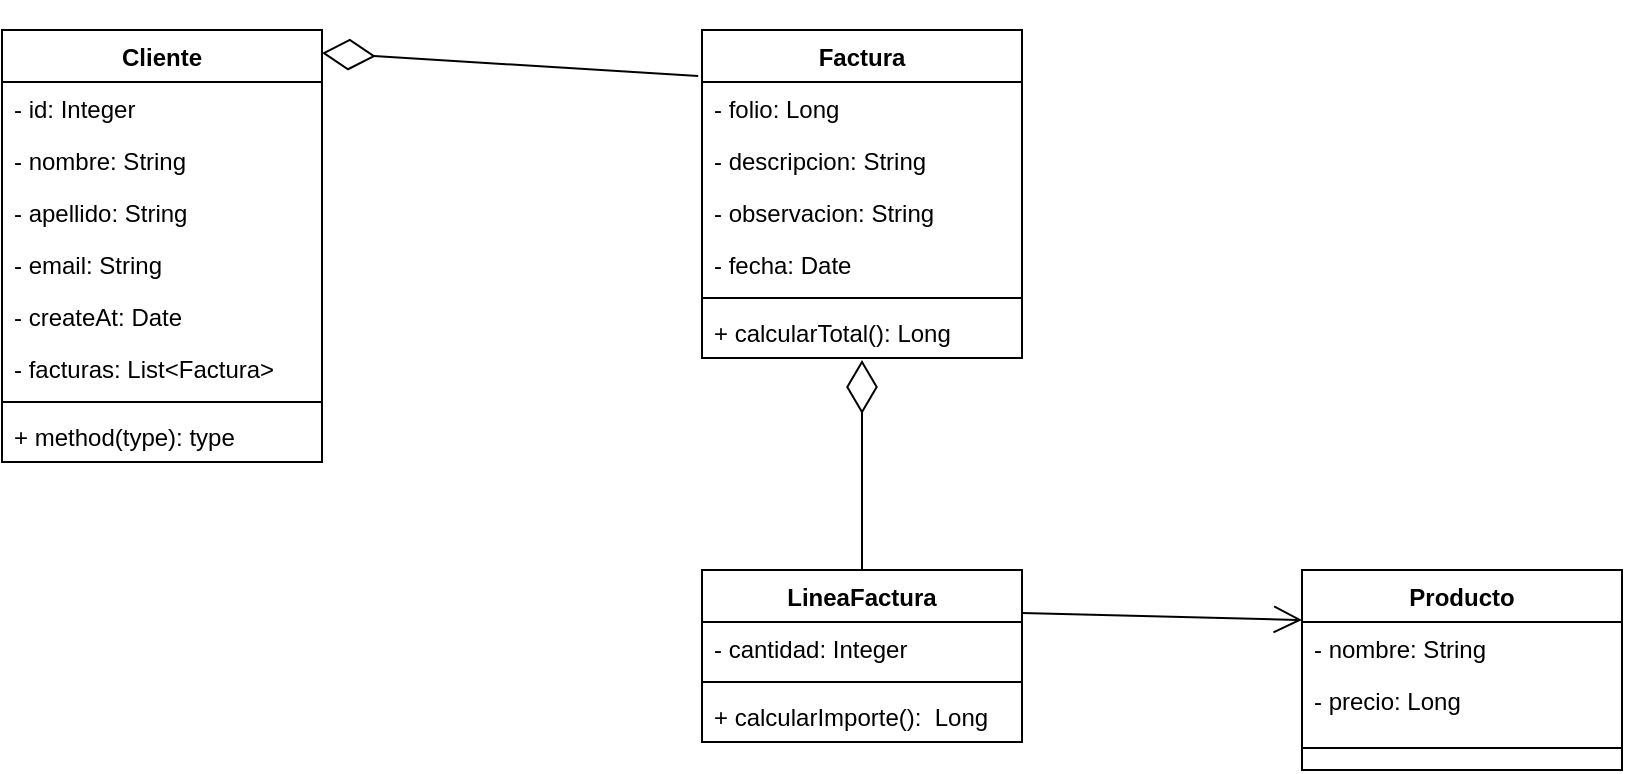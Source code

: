 <mxfile version="21.2.1" type="device">
  <diagram name="Página-1" id="cLF5eIpNOkziuZbFfzpT">
    <mxGraphModel dx="1434" dy="844" grid="1" gridSize="10" guides="1" tooltips="1" connect="1" arrows="1" fold="1" page="1" pageScale="1" pageWidth="827" pageHeight="1169" math="0" shadow="0">
      <root>
        <mxCell id="0" />
        <mxCell id="1" parent="0" />
        <mxCell id="TUjRTblbZj9XdDHZyM_n-1" value="Cliente" style="swimlane;fontStyle=1;align=center;verticalAlign=top;childLayout=stackLayout;horizontal=1;startSize=26;horizontalStack=0;resizeParent=1;resizeParentMax=0;resizeLast=0;collapsible=1;marginBottom=0;whiteSpace=wrap;html=1;" vertex="1" parent="1">
          <mxGeometry x="130" y="150" width="160" height="216" as="geometry" />
        </mxCell>
        <mxCell id="TUjRTblbZj9XdDHZyM_n-2" value="- id: Integer" style="text;strokeColor=none;fillColor=none;align=left;verticalAlign=top;spacingLeft=4;spacingRight=4;overflow=hidden;rotatable=0;points=[[0,0.5],[1,0.5]];portConstraint=eastwest;whiteSpace=wrap;html=1;" vertex="1" parent="TUjRTblbZj9XdDHZyM_n-1">
          <mxGeometry y="26" width="160" height="26" as="geometry" />
        </mxCell>
        <mxCell id="TUjRTblbZj9XdDHZyM_n-25" value="- nombre: String" style="text;strokeColor=none;fillColor=none;align=left;verticalAlign=top;spacingLeft=4;spacingRight=4;overflow=hidden;rotatable=0;points=[[0,0.5],[1,0.5]];portConstraint=eastwest;whiteSpace=wrap;html=1;" vertex="1" parent="TUjRTblbZj9XdDHZyM_n-1">
          <mxGeometry y="52" width="160" height="26" as="geometry" />
        </mxCell>
        <mxCell id="TUjRTblbZj9XdDHZyM_n-23" value="- apellido: String" style="text;strokeColor=none;fillColor=none;align=left;verticalAlign=top;spacingLeft=4;spacingRight=4;overflow=hidden;rotatable=0;points=[[0,0.5],[1,0.5]];portConstraint=eastwest;whiteSpace=wrap;html=1;" vertex="1" parent="TUjRTblbZj9XdDHZyM_n-1">
          <mxGeometry y="78" width="160" height="26" as="geometry" />
        </mxCell>
        <mxCell id="TUjRTblbZj9XdDHZyM_n-26" value="- email: String" style="text;strokeColor=none;fillColor=none;align=left;verticalAlign=top;spacingLeft=4;spacingRight=4;overflow=hidden;rotatable=0;points=[[0,0.5],[1,0.5]];portConstraint=eastwest;whiteSpace=wrap;html=1;" vertex="1" parent="TUjRTblbZj9XdDHZyM_n-1">
          <mxGeometry y="104" width="160" height="26" as="geometry" />
        </mxCell>
        <mxCell id="TUjRTblbZj9XdDHZyM_n-24" value="- createAt: Date" style="text;strokeColor=none;fillColor=none;align=left;verticalAlign=top;spacingLeft=4;spacingRight=4;overflow=hidden;rotatable=0;points=[[0,0.5],[1,0.5]];portConstraint=eastwest;whiteSpace=wrap;html=1;" vertex="1" parent="TUjRTblbZj9XdDHZyM_n-1">
          <mxGeometry y="130" width="160" height="26" as="geometry" />
        </mxCell>
        <mxCell id="TUjRTblbZj9XdDHZyM_n-27" value="- facturas: List&amp;lt;Factura&amp;gt;" style="text;strokeColor=none;fillColor=none;align=left;verticalAlign=top;spacingLeft=4;spacingRight=4;overflow=hidden;rotatable=0;points=[[0,0.5],[1,0.5]];portConstraint=eastwest;whiteSpace=wrap;html=1;" vertex="1" parent="TUjRTblbZj9XdDHZyM_n-1">
          <mxGeometry y="156" width="160" height="26" as="geometry" />
        </mxCell>
        <mxCell id="TUjRTblbZj9XdDHZyM_n-3" value="" style="line;strokeWidth=1;fillColor=none;align=left;verticalAlign=middle;spacingTop=-1;spacingLeft=3;spacingRight=3;rotatable=0;labelPosition=right;points=[];portConstraint=eastwest;strokeColor=inherit;" vertex="1" parent="TUjRTblbZj9XdDHZyM_n-1">
          <mxGeometry y="182" width="160" height="8" as="geometry" />
        </mxCell>
        <mxCell id="TUjRTblbZj9XdDHZyM_n-4" value="+ method(type): type" style="text;strokeColor=none;fillColor=none;align=left;verticalAlign=top;spacingLeft=4;spacingRight=4;overflow=hidden;rotatable=0;points=[[0,0.5],[1,0.5]];portConstraint=eastwest;whiteSpace=wrap;html=1;" vertex="1" parent="TUjRTblbZj9XdDHZyM_n-1">
          <mxGeometry y="190" width="160" height="26" as="geometry" />
        </mxCell>
        <mxCell id="TUjRTblbZj9XdDHZyM_n-5" value="LineaFactura" style="swimlane;fontStyle=1;align=center;verticalAlign=top;childLayout=stackLayout;horizontal=1;startSize=26;horizontalStack=0;resizeParent=1;resizeParentMax=0;resizeLast=0;collapsible=1;marginBottom=0;whiteSpace=wrap;html=1;" vertex="1" parent="1">
          <mxGeometry x="480" y="420" width="160" height="86" as="geometry" />
        </mxCell>
        <mxCell id="TUjRTblbZj9XdDHZyM_n-6" value="- cantidad: Integer" style="text;strokeColor=none;fillColor=none;align=left;verticalAlign=top;spacingLeft=4;spacingRight=4;overflow=hidden;rotatable=0;points=[[0,0.5],[1,0.5]];portConstraint=eastwest;whiteSpace=wrap;html=1;" vertex="1" parent="TUjRTblbZj9XdDHZyM_n-5">
          <mxGeometry y="26" width="160" height="26" as="geometry" />
        </mxCell>
        <mxCell id="TUjRTblbZj9XdDHZyM_n-7" value="" style="line;strokeWidth=1;fillColor=none;align=left;verticalAlign=middle;spacingTop=-1;spacingLeft=3;spacingRight=3;rotatable=0;labelPosition=right;points=[];portConstraint=eastwest;strokeColor=inherit;" vertex="1" parent="TUjRTblbZj9XdDHZyM_n-5">
          <mxGeometry y="52" width="160" height="8" as="geometry" />
        </mxCell>
        <mxCell id="TUjRTblbZj9XdDHZyM_n-8" value="+ calcularImporte():&amp;nbsp; Long" style="text;strokeColor=none;fillColor=none;align=left;verticalAlign=top;spacingLeft=4;spacingRight=4;overflow=hidden;rotatable=0;points=[[0,0.5],[1,0.5]];portConstraint=eastwest;whiteSpace=wrap;html=1;" vertex="1" parent="TUjRTblbZj9XdDHZyM_n-5">
          <mxGeometry y="60" width="160" height="26" as="geometry" />
        </mxCell>
        <mxCell id="TUjRTblbZj9XdDHZyM_n-9" value="Factura" style="swimlane;fontStyle=1;align=center;verticalAlign=top;childLayout=stackLayout;horizontal=1;startSize=26;horizontalStack=0;resizeParent=1;resizeParentMax=0;resizeLast=0;collapsible=1;marginBottom=0;whiteSpace=wrap;html=1;" vertex="1" parent="1">
          <mxGeometry x="480" y="150" width="160" height="164" as="geometry" />
        </mxCell>
        <mxCell id="TUjRTblbZj9XdDHZyM_n-10" value="- folio: Long" style="text;strokeColor=none;fillColor=none;align=left;verticalAlign=top;spacingLeft=4;spacingRight=4;overflow=hidden;rotatable=0;points=[[0,0.5],[1,0.5]];portConstraint=eastwest;whiteSpace=wrap;html=1;" vertex="1" parent="TUjRTblbZj9XdDHZyM_n-9">
          <mxGeometry y="26" width="160" height="26" as="geometry" />
        </mxCell>
        <mxCell id="TUjRTblbZj9XdDHZyM_n-30" value="- descripcion: String" style="text;strokeColor=none;fillColor=none;align=left;verticalAlign=top;spacingLeft=4;spacingRight=4;overflow=hidden;rotatable=0;points=[[0,0.5],[1,0.5]];portConstraint=eastwest;whiteSpace=wrap;html=1;" vertex="1" parent="TUjRTblbZj9XdDHZyM_n-9">
          <mxGeometry y="52" width="160" height="26" as="geometry" />
        </mxCell>
        <mxCell id="TUjRTblbZj9XdDHZyM_n-31" value="- observacion: String" style="text;strokeColor=none;fillColor=none;align=left;verticalAlign=top;spacingLeft=4;spacingRight=4;overflow=hidden;rotatable=0;points=[[0,0.5],[1,0.5]];portConstraint=eastwest;whiteSpace=wrap;html=1;" vertex="1" parent="TUjRTblbZj9XdDHZyM_n-9">
          <mxGeometry y="78" width="160" height="26" as="geometry" />
        </mxCell>
        <mxCell id="TUjRTblbZj9XdDHZyM_n-32" value="- fecha: Date" style="text;strokeColor=none;fillColor=none;align=left;verticalAlign=top;spacingLeft=4;spacingRight=4;overflow=hidden;rotatable=0;points=[[0,0.5],[1,0.5]];portConstraint=eastwest;whiteSpace=wrap;html=1;" vertex="1" parent="TUjRTblbZj9XdDHZyM_n-9">
          <mxGeometry y="104" width="160" height="26" as="geometry" />
        </mxCell>
        <mxCell id="TUjRTblbZj9XdDHZyM_n-11" value="" style="line;strokeWidth=1;fillColor=none;align=left;verticalAlign=middle;spacingTop=-1;spacingLeft=3;spacingRight=3;rotatable=0;labelPosition=right;points=[];portConstraint=eastwest;strokeColor=inherit;" vertex="1" parent="TUjRTblbZj9XdDHZyM_n-9">
          <mxGeometry y="130" width="160" height="8" as="geometry" />
        </mxCell>
        <mxCell id="TUjRTblbZj9XdDHZyM_n-12" value="+ calcularTotal(): Long" style="text;strokeColor=none;fillColor=none;align=left;verticalAlign=top;spacingLeft=4;spacingRight=4;overflow=hidden;rotatable=0;points=[[0,0.5],[1,0.5]];portConstraint=eastwest;whiteSpace=wrap;html=1;" vertex="1" parent="TUjRTblbZj9XdDHZyM_n-9">
          <mxGeometry y="138" width="160" height="26" as="geometry" />
        </mxCell>
        <mxCell id="TUjRTblbZj9XdDHZyM_n-13" value="Producto" style="swimlane;fontStyle=1;align=center;verticalAlign=top;childLayout=stackLayout;horizontal=1;startSize=26;horizontalStack=0;resizeParent=1;resizeParentMax=0;resizeLast=0;collapsible=1;marginBottom=0;whiteSpace=wrap;html=1;" vertex="1" parent="1">
          <mxGeometry x="780" y="420" width="160" height="100" as="geometry" />
        </mxCell>
        <mxCell id="TUjRTblbZj9XdDHZyM_n-14" value="- nombre: String" style="text;strokeColor=none;fillColor=none;align=left;verticalAlign=top;spacingLeft=4;spacingRight=4;overflow=hidden;rotatable=0;points=[[0,0.5],[1,0.5]];portConstraint=eastwest;whiteSpace=wrap;html=1;" vertex="1" parent="TUjRTblbZj9XdDHZyM_n-13">
          <mxGeometry y="26" width="160" height="26" as="geometry" />
        </mxCell>
        <mxCell id="TUjRTblbZj9XdDHZyM_n-29" value="- precio: Long" style="text;strokeColor=none;fillColor=none;align=left;verticalAlign=top;spacingLeft=4;spacingRight=4;overflow=hidden;rotatable=0;points=[[0,0.5],[1,0.5]];portConstraint=eastwest;whiteSpace=wrap;html=1;" vertex="1" parent="TUjRTblbZj9XdDHZyM_n-13">
          <mxGeometry y="52" width="160" height="26" as="geometry" />
        </mxCell>
        <mxCell id="TUjRTblbZj9XdDHZyM_n-15" value="" style="line;strokeWidth=1;fillColor=none;align=left;verticalAlign=middle;spacingTop=-1;spacingLeft=3;spacingRight=3;rotatable=0;labelPosition=right;points=[];portConstraint=eastwest;strokeColor=inherit;" vertex="1" parent="TUjRTblbZj9XdDHZyM_n-13">
          <mxGeometry y="78" width="160" height="22" as="geometry" />
        </mxCell>
        <mxCell id="TUjRTblbZj9XdDHZyM_n-17" value="" style="endArrow=diamondThin;endFill=0;endSize=24;html=1;rounded=0;exitX=-0.012;exitY=0.14;exitDx=0;exitDy=0;entryX=1;entryY=0.053;entryDx=0;entryDy=0;entryPerimeter=0;exitPerimeter=0;" edge="1" parent="1" source="TUjRTblbZj9XdDHZyM_n-9" target="TUjRTblbZj9XdDHZyM_n-1">
          <mxGeometry width="160" relative="1" as="geometry">
            <mxPoint x="340" y="430" as="sourcePoint" />
            <mxPoint x="500" y="430" as="targetPoint" />
          </mxGeometry>
        </mxCell>
        <mxCell id="TUjRTblbZj9XdDHZyM_n-18" value="" style="endArrow=diamondThin;endFill=0;endSize=24;html=1;rounded=0;entryX=0.5;entryY=1.038;entryDx=0;entryDy=0;entryPerimeter=0;exitX=0.5;exitY=0;exitDx=0;exitDy=0;" edge="1" parent="1" source="TUjRTblbZj9XdDHZyM_n-5" target="TUjRTblbZj9XdDHZyM_n-12">
          <mxGeometry width="160" relative="1" as="geometry">
            <mxPoint x="340" y="430" as="sourcePoint" />
            <mxPoint x="500" y="430" as="targetPoint" />
          </mxGeometry>
        </mxCell>
        <mxCell id="TUjRTblbZj9XdDHZyM_n-19" value="" style="endArrow=open;endFill=1;endSize=12;html=1;rounded=0;exitX=1;exitY=0.25;exitDx=0;exitDy=0;entryX=0;entryY=0.25;entryDx=0;entryDy=0;" edge="1" parent="1" source="TUjRTblbZj9XdDHZyM_n-5" target="TUjRTblbZj9XdDHZyM_n-13">
          <mxGeometry width="160" relative="1" as="geometry">
            <mxPoint x="300" y="520" as="sourcePoint" />
            <mxPoint x="740" y="395" as="targetPoint" />
          </mxGeometry>
        </mxCell>
      </root>
    </mxGraphModel>
  </diagram>
</mxfile>
